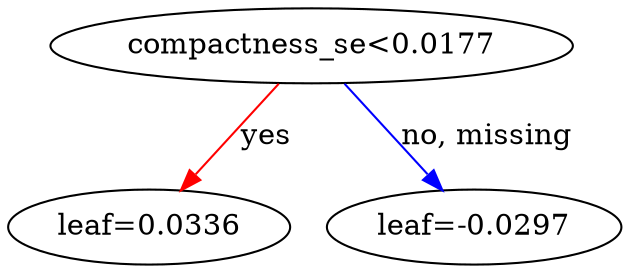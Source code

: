 digraph {
    graph [ rankdir=TB ]
    graph [ rankdir="UD" ]

    0 [ label="compactness_se<0.0177" ]
    0 -> 1 [label="yes" color="#FF0000"]
    0 -> 2 [label="no, missing" color="#0000FF"]

    1 [ label="leaf=0.0336" ]

    2 [ label="leaf=-0.0297" ]
}
